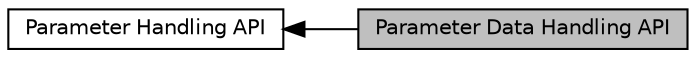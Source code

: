 digraph "Parameter Data Handling API"
{
  edge [fontname="Helvetica",fontsize="10",labelfontname="Helvetica",labelfontsize="10"];
  node [fontname="Helvetica",fontsize="10",shape=record];
  rankdir=LR;
  Node1 [label="Parameter Handling API",height=0.2,width=0.4,color="black", fillcolor="white", style="filled",URL="$group__params.html",tooltip="With this API you can handle parameter sets in TORCS, this includes manipulation of data in memory..."];
  Node0 [label="Parameter Data Handling API",height=0.2,width=0.4,color="black", fillcolor="grey75", style="filled", fontcolor="black"];
  Node1->Node0 [shape=plaintext, dir="back", style="solid"];
}
